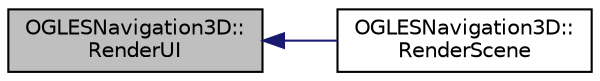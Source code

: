 digraph "OGLESNavigation3D::RenderUI"
{
  edge [fontname="Helvetica",fontsize="10",labelfontname="Helvetica",labelfontsize="10"];
  node [fontname="Helvetica",fontsize="10",shape=record];
  rankdir="LR";
  Node1 [label="OGLESNavigation3D::\lRenderUI",height=0.2,width=0.4,color="black", fillcolor="grey75", style="filled", fontcolor="black"];
  Node1 -> Node2 [dir="back",color="midnightblue",fontsize="10",style="solid",fontname="Helvetica"];
  Node2 [label="OGLESNavigation3D::\lRenderScene",height=0.2,width=0.4,color="black", fillcolor="white", style="filled",URL="$class_o_g_l_e_s_navigation3_d.html#a11efe99292758062efe901fb67d54f02"];
}
